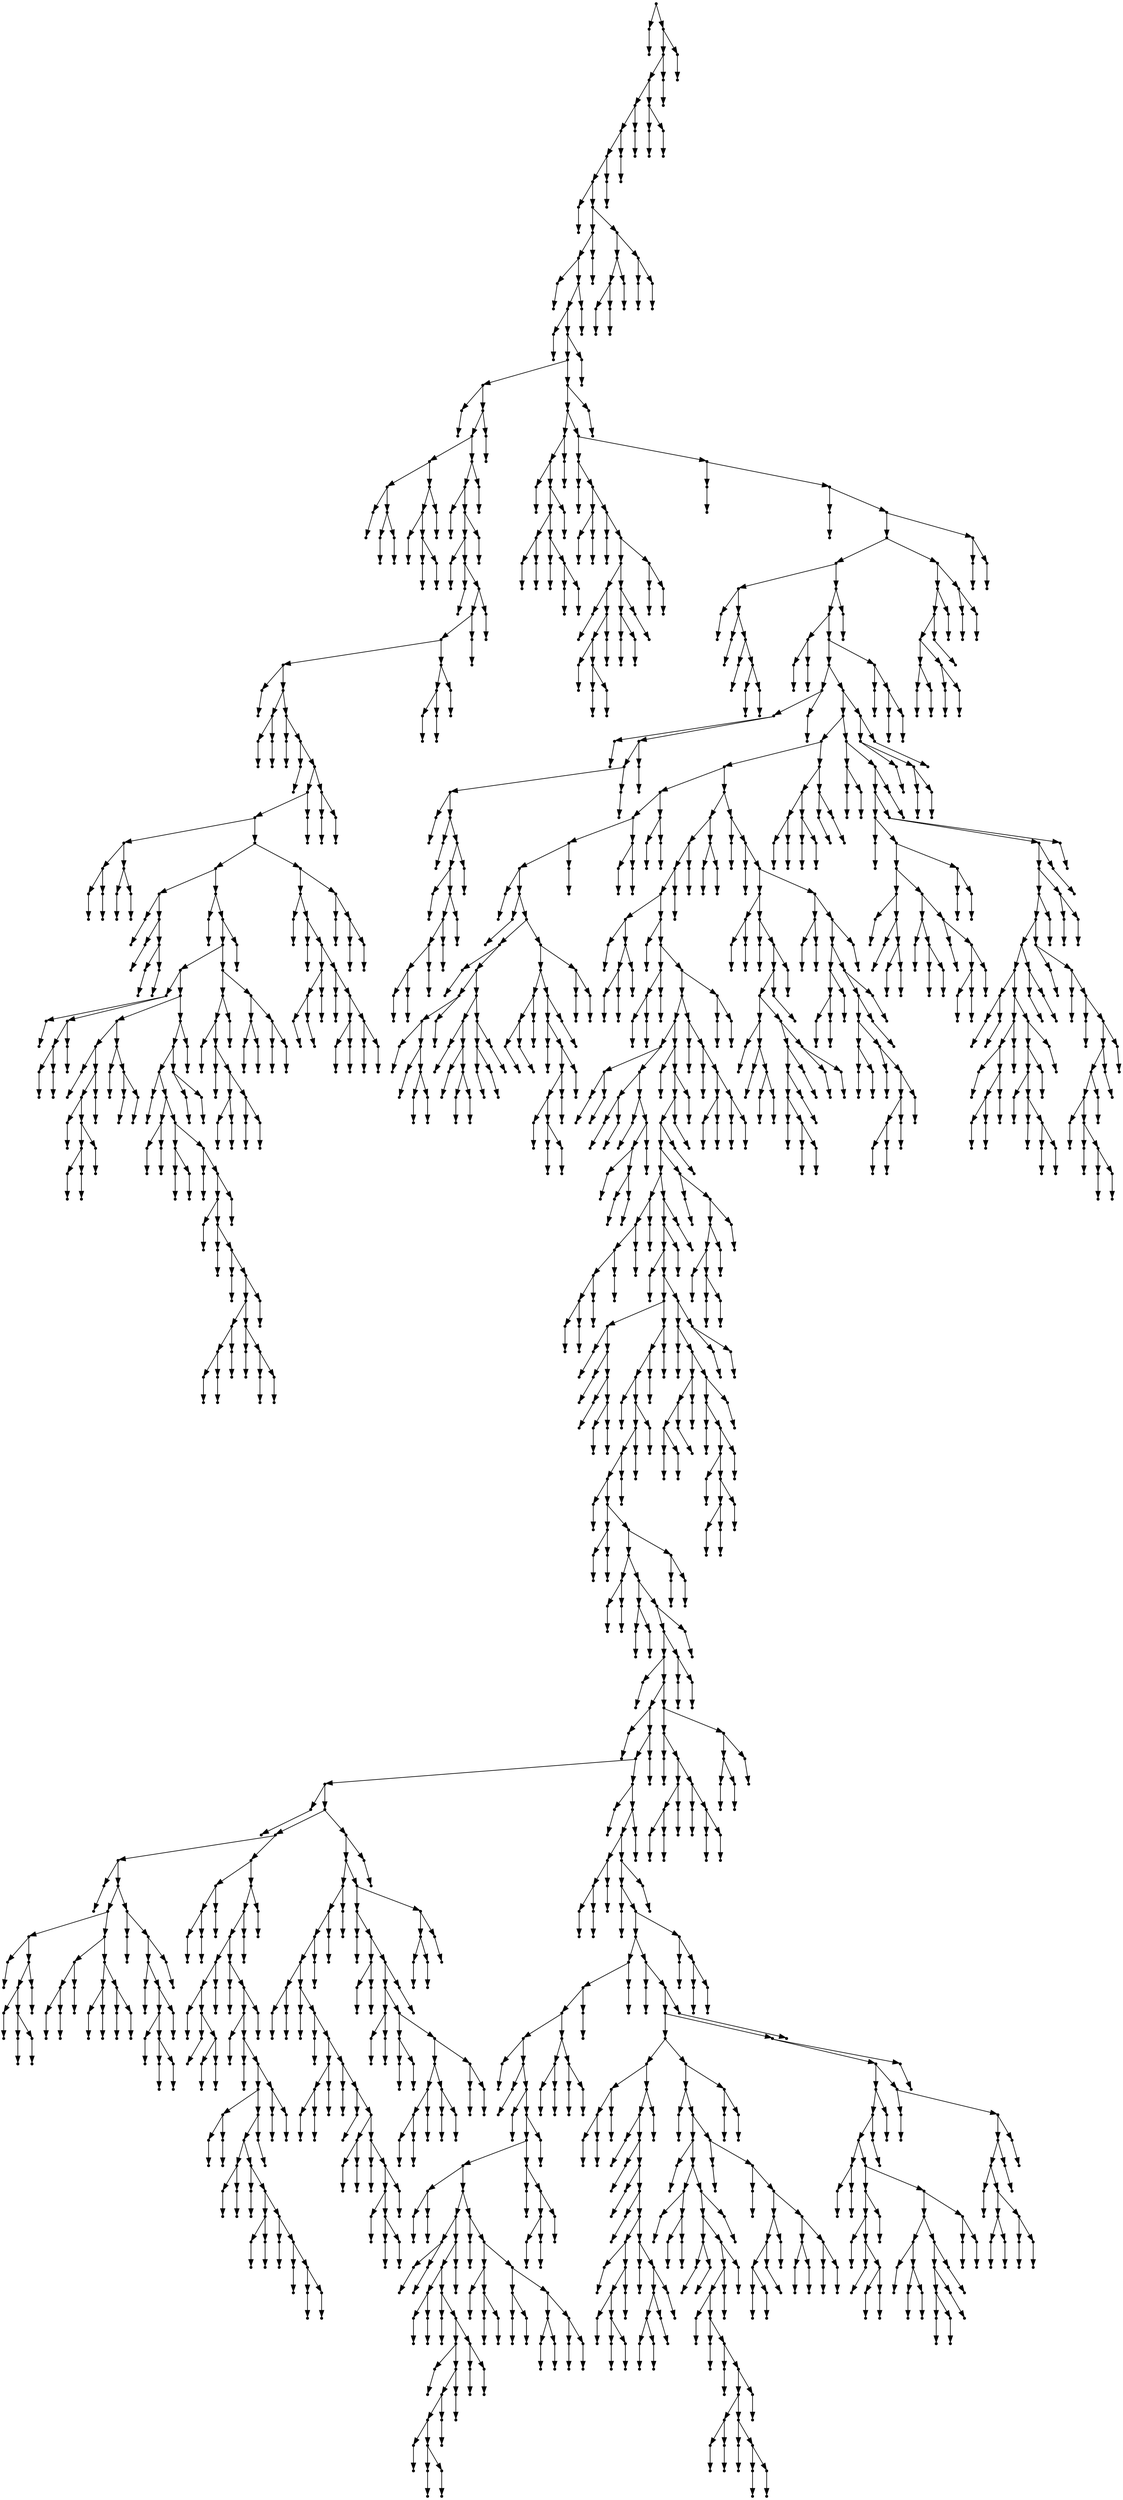 digraph {
  1819 [shape=point];
  1 [shape=point];
  0 [shape=point];
  1818 [shape=point];
  1815 [shape=point];
  1812 [shape=point];
  1806 [shape=point];
  1803 [shape=point];
  1800 [shape=point];
  1797 [shape=point];
  3 [shape=point];
  2 [shape=point];
  1796 [shape=point];
  1781 [shape=point];
  1778 [shape=point];
  5 [shape=point];
  4 [shape=point];
  1777 [shape=point];
  1774 [shape=point];
  7 [shape=point];
  6 [shape=point];
  1773 [shape=point];
  1770 [shape=point];
  288 [shape=point];
  9 [shape=point];
  8 [shape=point];
  287 [shape=point];
  284 [shape=point];
  29 [shape=point];
  17 [shape=point];
  11 [shape=point];
  10 [shape=point];
  16 [shape=point];
  13 [shape=point];
  12 [shape=point];
  15 [shape=point];
  14 [shape=point];
  28 [shape=point];
  25 [shape=point];
  19 [shape=point];
  18 [shape=point];
  24 [shape=point];
  21 [shape=point];
  20 [shape=point];
  23 [shape=point];
  22 [shape=point];
  27 [shape=point];
  26 [shape=point];
  283 [shape=point];
  280 [shape=point];
  31 [shape=point];
  30 [shape=point];
  279 [shape=point];
  276 [shape=point];
  33 [shape=point];
  32 [shape=point];
  275 [shape=point];
  35 [shape=point];
  34 [shape=point];
  274 [shape=point];
  271 [shape=point];
  268 [shape=point];
  259 [shape=point];
  37 [shape=point];
  36 [shape=point];
  258 [shape=point];
  42 [shape=point];
  39 [shape=point];
  38 [shape=point];
  41 [shape=point];
  40 [shape=point];
  257 [shape=point];
  44 [shape=point];
  43 [shape=point];
  256 [shape=point];
  46 [shape=point];
  45 [shape=point];
  255 [shape=point];
  249 [shape=point];
  246 [shape=point];
  57 [shape=point];
  51 [shape=point];
  48 [shape=point];
  47 [shape=point];
  50 [shape=point];
  49 [shape=point];
  56 [shape=point];
  53 [shape=point];
  52 [shape=point];
  55 [shape=point];
  54 [shape=point];
  245 [shape=point];
  206 [shape=point];
  68 [shape=point];
  59 [shape=point];
  58 [shape=point];
  67 [shape=point];
  61 [shape=point];
  60 [shape=point];
  66 [shape=point];
  63 [shape=point];
  62 [shape=point];
  65 [shape=point];
  64 [shape=point];
  205 [shape=point];
  70 [shape=point];
  69 [shape=point];
  204 [shape=point];
  201 [shape=point];
  168 [shape=point];
  81 [shape=point];
  72 [shape=point];
  71 [shape=point];
  80 [shape=point];
  77 [shape=point];
  74 [shape=point];
  73 [shape=point];
  76 [shape=point];
  75 [shape=point];
  79 [shape=point];
  78 [shape=point];
  167 [shape=point];
  107 [shape=point];
  98 [shape=point];
  83 [shape=point];
  82 [shape=point];
  97 [shape=point];
  94 [shape=point];
  85 [shape=point];
  84 [shape=point];
  93 [shape=point];
  90 [shape=point];
  87 [shape=point];
  86 [shape=point];
  89 [shape=point];
  88 [shape=point];
  92 [shape=point];
  91 [shape=point];
  96 [shape=point];
  95 [shape=point];
  106 [shape=point];
  100 [shape=point];
  99 [shape=point];
  105 [shape=point];
  102 [shape=point];
  101 [shape=point];
  104 [shape=point];
  103 [shape=point];
  166 [shape=point];
  163 [shape=point];
  157 [shape=point];
  109 [shape=point];
  108 [shape=point];
  156 [shape=point];
  114 [shape=point];
  111 [shape=point];
  110 [shape=point];
  113 [shape=point];
  112 [shape=point];
  155 [shape=point];
  119 [shape=point];
  116 [shape=point];
  115 [shape=point];
  118 [shape=point];
  117 [shape=point];
  154 [shape=point];
  121 [shape=point];
  120 [shape=point];
  153 [shape=point];
  150 [shape=point];
  123 [shape=point];
  122 [shape=point];
  149 [shape=point];
  125 [shape=point];
  124 [shape=point];
  148 [shape=point];
  127 [shape=point];
  126 [shape=point];
  147 [shape=point];
  144 [shape=point];
  135 [shape=point];
  132 [shape=point];
  129 [shape=point];
  128 [shape=point];
  131 [shape=point];
  130 [shape=point];
  134 [shape=point];
  133 [shape=point];
  143 [shape=point];
  137 [shape=point];
  136 [shape=point];
  142 [shape=point];
  139 [shape=point];
  138 [shape=point];
  141 [shape=point];
  140 [shape=point];
  146 [shape=point];
  145 [shape=point];
  152 [shape=point];
  151 [shape=point];
  162 [shape=point];
  159 [shape=point];
  158 [shape=point];
  161 [shape=point];
  160 [shape=point];
  165 [shape=point];
  164 [shape=point];
  200 [shape=point];
  188 [shape=point];
  185 [shape=point];
  170 [shape=point];
  169 [shape=point];
  184 [shape=point];
  172 [shape=point];
  171 [shape=point];
  183 [shape=point];
  177 [shape=point];
  174 [shape=point];
  173 [shape=point];
  176 [shape=point];
  175 [shape=point];
  182 [shape=point];
  179 [shape=point];
  178 [shape=point];
  181 [shape=point];
  180 [shape=point];
  187 [shape=point];
  186 [shape=point];
  199 [shape=point];
  193 [shape=point];
  190 [shape=point];
  189 [shape=point];
  192 [shape=point];
  191 [shape=point];
  198 [shape=point];
  195 [shape=point];
  194 [shape=point];
  197 [shape=point];
  196 [shape=point];
  203 [shape=point];
  202 [shape=point];
  244 [shape=point];
  235 [shape=point];
  208 [shape=point];
  207 [shape=point];
  234 [shape=point];
  210 [shape=point];
  209 [shape=point];
  233 [shape=point];
  218 [shape=point];
  215 [shape=point];
  212 [shape=point];
  211 [shape=point];
  214 [shape=point];
  213 [shape=point];
  217 [shape=point];
  216 [shape=point];
  232 [shape=point];
  220 [shape=point];
  219 [shape=point];
  231 [shape=point];
  225 [shape=point];
  222 [shape=point];
  221 [shape=point];
  224 [shape=point];
  223 [shape=point];
  230 [shape=point];
  227 [shape=point];
  226 [shape=point];
  229 [shape=point];
  228 [shape=point];
  243 [shape=point];
  237 [shape=point];
  236 [shape=point];
  242 [shape=point];
  239 [shape=point];
  238 [shape=point];
  241 [shape=point];
  240 [shape=point];
  248 [shape=point];
  247 [shape=point];
  254 [shape=point];
  251 [shape=point];
  250 [shape=point];
  253 [shape=point];
  252 [shape=point];
  267 [shape=point];
  264 [shape=point];
  261 [shape=point];
  260 [shape=point];
  263 [shape=point];
  262 [shape=point];
  266 [shape=point];
  265 [shape=point];
  270 [shape=point];
  269 [shape=point];
  273 [shape=point];
  272 [shape=point];
  278 [shape=point];
  277 [shape=point];
  282 [shape=point];
  281 [shape=point];
  286 [shape=point];
  285 [shape=point];
  1769 [shape=point];
  1766 [shape=point];
  311 [shape=point];
  308 [shape=point];
  290 [shape=point];
  289 [shape=point];
  307 [shape=point];
  304 [shape=point];
  295 [shape=point];
  292 [shape=point];
  291 [shape=point];
  294 [shape=point];
  293 [shape=point];
  303 [shape=point];
  297 [shape=point];
  296 [shape=point];
  302 [shape=point];
  299 [shape=point];
  298 [shape=point];
  301 [shape=point];
  300 [shape=point];
  306 [shape=point];
  305 [shape=point];
  310 [shape=point];
  309 [shape=point];
  1765 [shape=point];
  352 [shape=point];
  313 [shape=point];
  312 [shape=point];
  351 [shape=point];
  318 [shape=point];
  315 [shape=point];
  314 [shape=point];
  317 [shape=point];
  316 [shape=point];
  350 [shape=point];
  320 [shape=point];
  319 [shape=point];
  349 [shape=point];
  343 [shape=point];
  334 [shape=point];
  322 [shape=point];
  321 [shape=point];
  333 [shape=point];
  330 [shape=point];
  324 [shape=point];
  323 [shape=point];
  329 [shape=point];
  326 [shape=point];
  325 [shape=point];
  328 [shape=point];
  327 [shape=point];
  332 [shape=point];
  331 [shape=point];
  342 [shape=point];
  339 [shape=point];
  336 [shape=point];
  335 [shape=point];
  338 [shape=point];
  337 [shape=point];
  341 [shape=point];
  340 [shape=point];
  348 [shape=point];
  345 [shape=point];
  344 [shape=point];
  347 [shape=point];
  346 [shape=point];
  1764 [shape=point];
  354 [shape=point];
  353 [shape=point];
  1763 [shape=point];
  356 [shape=point];
  355 [shape=point];
  1762 [shape=point];
  1756 [shape=point];
  1732 [shape=point];
  370 [shape=point];
  358 [shape=point];
  357 [shape=point];
  369 [shape=point];
  360 [shape=point];
  359 [shape=point];
  368 [shape=point];
  362 [shape=point];
  361 [shape=point];
  367 [shape=point];
  364 [shape=point];
  363 [shape=point];
  366 [shape=point];
  365 [shape=point];
  1731 [shape=point];
  1728 [shape=point];
  375 [shape=point];
  372 [shape=point];
  371 [shape=point];
  374 [shape=point];
  373 [shape=point];
  1727 [shape=point];
  1718 [shape=point];
  413 [shape=point];
  410 [shape=point];
  377 [shape=point];
  376 [shape=point];
  409 [shape=point];
  406 [shape=point];
  403 [shape=point];
  379 [shape=point];
  378 [shape=point];
  402 [shape=point];
  381 [shape=point];
  380 [shape=point];
  401 [shape=point];
  398 [shape=point];
  383 [shape=point];
  382 [shape=point];
  397 [shape=point];
  394 [shape=point];
  391 [shape=point];
  388 [shape=point];
  385 [shape=point];
  384 [shape=point];
  387 [shape=point];
  386 [shape=point];
  390 [shape=point];
  389 [shape=point];
  393 [shape=point];
  392 [shape=point];
  396 [shape=point];
  395 [shape=point];
  400 [shape=point];
  399 [shape=point];
  405 [shape=point];
  404 [shape=point];
  408 [shape=point];
  407 [shape=point];
  412 [shape=point];
  411 [shape=point];
  1717 [shape=point];
  1705 [shape=point];
  1564 [shape=point];
  1546 [shape=point];
  508 [shape=point];
  502 [shape=point];
  496 [shape=point];
  493 [shape=point];
  415 [shape=point];
  414 [shape=point];
  492 [shape=point];
  417 [shape=point];
  416 [shape=point];
  491 [shape=point];
  455 [shape=point];
  419 [shape=point];
  418 [shape=point];
  454 [shape=point];
  433 [shape=point];
  430 [shape=point];
  421 [shape=point];
  420 [shape=point];
  429 [shape=point];
  423 [shape=point];
  422 [shape=point];
  428 [shape=point];
  425 [shape=point];
  424 [shape=point];
  427 [shape=point];
  426 [shape=point];
  432 [shape=point];
  431 [shape=point];
  453 [shape=point];
  444 [shape=point];
  435 [shape=point];
  434 [shape=point];
  443 [shape=point];
  437 [shape=point];
  436 [shape=point];
  442 [shape=point];
  439 [shape=point];
  438 [shape=point];
  441 [shape=point];
  440 [shape=point];
  452 [shape=point];
  449 [shape=point];
  446 [shape=point];
  445 [shape=point];
  448 [shape=point];
  447 [shape=point];
  451 [shape=point];
  450 [shape=point];
  490 [shape=point];
  484 [shape=point];
  463 [shape=point];
  460 [shape=point];
  457 [shape=point];
  456 [shape=point];
  459 [shape=point];
  458 [shape=point];
  462 [shape=point];
  461 [shape=point];
  483 [shape=point];
  480 [shape=point];
  465 [shape=point];
  464 [shape=point];
  479 [shape=point];
  476 [shape=point];
  473 [shape=point];
  467 [shape=point];
  466 [shape=point];
  472 [shape=point];
  469 [shape=point];
  468 [shape=point];
  471 [shape=point];
  470 [shape=point];
  475 [shape=point];
  474 [shape=point];
  478 [shape=point];
  477 [shape=point];
  482 [shape=point];
  481 [shape=point];
  489 [shape=point];
  486 [shape=point];
  485 [shape=point];
  488 [shape=point];
  487 [shape=point];
  495 [shape=point];
  494 [shape=point];
  501 [shape=point];
  498 [shape=point];
  497 [shape=point];
  500 [shape=point];
  499 [shape=point];
  507 [shape=point];
  504 [shape=point];
  503 [shape=point];
  506 [shape=point];
  505 [shape=point];
  1545 [shape=point];
  1446 [shape=point];
  1440 [shape=point];
  1437 [shape=point];
  1434 [shape=point];
  519 [shape=point];
  510 [shape=point];
  509 [shape=point];
  518 [shape=point];
  515 [shape=point];
  512 [shape=point];
  511 [shape=point];
  514 [shape=point];
  513 [shape=point];
  517 [shape=point];
  516 [shape=point];
  1433 [shape=point];
  521 [shape=point];
  520 [shape=point];
  1432 [shape=point];
  529 [shape=point];
  526 [shape=point];
  523 [shape=point];
  522 [shape=point];
  525 [shape=point];
  524 [shape=point];
  528 [shape=point];
  527 [shape=point];
  1431 [shape=point];
  1425 [shape=point];
  1407 [shape=point];
  555 [shape=point];
  534 [shape=point];
  531 [shape=point];
  530 [shape=point];
  533 [shape=point];
  532 [shape=point];
  554 [shape=point];
  539 [shape=point];
  536 [shape=point];
  535 [shape=point];
  538 [shape=point];
  537 [shape=point];
  553 [shape=point];
  541 [shape=point];
  540 [shape=point];
  552 [shape=point];
  549 [shape=point];
  543 [shape=point];
  542 [shape=point];
  548 [shape=point];
  545 [shape=point];
  544 [shape=point];
  547 [shape=point];
  546 [shape=point];
  551 [shape=point];
  550 [shape=point];
  1406 [shape=point];
  557 [shape=point];
  556 [shape=point];
  1405 [shape=point];
  1402 [shape=point];
  1399 [shape=point];
  1396 [shape=point];
  1378 [shape=point];
  574 [shape=point];
  571 [shape=point];
  568 [shape=point];
  565 [shape=point];
  562 [shape=point];
  559 [shape=point];
  558 [shape=point];
  561 [shape=point];
  560 [shape=point];
  564 [shape=point];
  563 [shape=point];
  567 [shape=point];
  566 [shape=point];
  570 [shape=point];
  569 [shape=point];
  573 [shape=point];
  572 [shape=point];
  1377 [shape=point];
  1374 [shape=point];
  1371 [shape=point];
  576 [shape=point];
  575 [shape=point];
  1370 [shape=point];
  1328 [shape=point];
  590 [shape=point];
  578 [shape=point];
  577 [shape=point];
  589 [shape=point];
  580 [shape=point];
  579 [shape=point];
  588 [shape=point];
  582 [shape=point];
  581 [shape=point];
  587 [shape=point];
  584 [shape=point];
  583 [shape=point];
  586 [shape=point];
  585 [shape=point];
  1327 [shape=point];
  1324 [shape=point];
  1321 [shape=point];
  592 [shape=point];
  591 [shape=point];
  1320 [shape=point];
  1317 [shape=point];
  1314 [shape=point];
  1311 [shape=point];
  594 [shape=point];
  593 [shape=point];
  1310 [shape=point];
  599 [shape=point];
  596 [shape=point];
  595 [shape=point];
  598 [shape=point];
  597 [shape=point];
  1309 [shape=point];
  1303 [shape=point];
  604 [shape=point];
  601 [shape=point];
  600 [shape=point];
  603 [shape=point];
  602 [shape=point];
  1302 [shape=point];
  609 [shape=point];
  606 [shape=point];
  605 [shape=point];
  608 [shape=point];
  607 [shape=point];
  1301 [shape=point];
  1298 [shape=point];
  1292 [shape=point];
  611 [shape=point];
  610 [shape=point];
  1291 [shape=point];
  1261 [shape=point];
  613 [shape=point];
  612 [shape=point];
  1260 [shape=point];
  1257 [shape=point];
  873 [shape=point];
  615 [shape=point];
  614 [shape=point];
  872 [shape=point];
  758 [shape=point];
  674 [shape=point];
  617 [shape=point];
  616 [shape=point];
  673 [shape=point];
  652 [shape=point];
  631 [shape=point];
  619 [shape=point];
  618 [shape=point];
  630 [shape=point];
  627 [shape=point];
  621 [shape=point];
  620 [shape=point];
  626 [shape=point];
  623 [shape=point];
  622 [shape=point];
  625 [shape=point];
  624 [shape=point];
  629 [shape=point];
  628 [shape=point];
  651 [shape=point];
  639 [shape=point];
  636 [shape=point];
  633 [shape=point];
  632 [shape=point];
  635 [shape=point];
  634 [shape=point];
  638 [shape=point];
  637 [shape=point];
  650 [shape=point];
  644 [shape=point];
  641 [shape=point];
  640 [shape=point];
  643 [shape=point];
  642 [shape=point];
  649 [shape=point];
  646 [shape=point];
  645 [shape=point];
  648 [shape=point];
  647 [shape=point];
  672 [shape=point];
  654 [shape=point];
  653 [shape=point];
  671 [shape=point];
  668 [shape=point];
  656 [shape=point];
  655 [shape=point];
  667 [shape=point];
  664 [shape=point];
  658 [shape=point];
  657 [shape=point];
  663 [shape=point];
  660 [shape=point];
  659 [shape=point];
  662 [shape=point];
  661 [shape=point];
  666 [shape=point];
  665 [shape=point];
  670 [shape=point];
  669 [shape=point];
  757 [shape=point];
  682 [shape=point];
  679 [shape=point];
  676 [shape=point];
  675 [shape=point];
  678 [shape=point];
  677 [shape=point];
  681 [shape=point];
  680 [shape=point];
  756 [shape=point];
  753 [shape=point];
  750 [shape=point];
  696 [shape=point];
  693 [shape=point];
  684 [shape=point];
  683 [shape=point];
  692 [shape=point];
  686 [shape=point];
  685 [shape=point];
  691 [shape=point];
  688 [shape=point];
  687 [shape=point];
  690 [shape=point];
  689 [shape=point];
  695 [shape=point];
  694 [shape=point];
  749 [shape=point];
  698 [shape=point];
  697 [shape=point];
  748 [shape=point];
  745 [shape=point];
  700 [shape=point];
  699 [shape=point];
  744 [shape=point];
  702 [shape=point];
  701 [shape=point];
  743 [shape=point];
  737 [shape=point];
  707 [shape=point];
  704 [shape=point];
  703 [shape=point];
  706 [shape=point];
  705 [shape=point];
  736 [shape=point];
  733 [shape=point];
  712 [shape=point];
  709 [shape=point];
  708 [shape=point];
  711 [shape=point];
  710 [shape=point];
  732 [shape=point];
  714 [shape=point];
  713 [shape=point];
  731 [shape=point];
  719 [shape=point];
  716 [shape=point];
  715 [shape=point];
  718 [shape=point];
  717 [shape=point];
  730 [shape=point];
  721 [shape=point];
  720 [shape=point];
  729 [shape=point];
  723 [shape=point];
  722 [shape=point];
  728 [shape=point];
  725 [shape=point];
  724 [shape=point];
  727 [shape=point];
  726 [shape=point];
  735 [shape=point];
  734 [shape=point];
  742 [shape=point];
  739 [shape=point];
  738 [shape=point];
  741 [shape=point];
  740 [shape=point];
  747 [shape=point];
  746 [shape=point];
  752 [shape=point];
  751 [shape=point];
  755 [shape=point];
  754 [shape=point];
  871 [shape=point];
  868 [shape=point];
  814 [shape=point];
  811 [shape=point];
  808 [shape=point];
  805 [shape=point];
  763 [shape=point];
  760 [shape=point];
  759 [shape=point];
  762 [shape=point];
  761 [shape=point];
  804 [shape=point];
  765 [shape=point];
  764 [shape=point];
  803 [shape=point];
  767 [shape=point];
  766 [shape=point];
  802 [shape=point];
  775 [shape=point];
  772 [shape=point];
  769 [shape=point];
  768 [shape=point];
  771 [shape=point];
  770 [shape=point];
  774 [shape=point];
  773 [shape=point];
  801 [shape=point];
  777 [shape=point];
  776 [shape=point];
  800 [shape=point];
  779 [shape=point];
  778 [shape=point];
  799 [shape=point];
  784 [shape=point];
  781 [shape=point];
  780 [shape=point];
  783 [shape=point];
  782 [shape=point];
  798 [shape=point];
  786 [shape=point];
  785 [shape=point];
  797 [shape=point];
  794 [shape=point];
  788 [shape=point];
  787 [shape=point];
  793 [shape=point];
  790 [shape=point];
  789 [shape=point];
  792 [shape=point];
  791 [shape=point];
  796 [shape=point];
  795 [shape=point];
  807 [shape=point];
  806 [shape=point];
  810 [shape=point];
  809 [shape=point];
  813 [shape=point];
  812 [shape=point];
  867 [shape=point];
  858 [shape=point];
  816 [shape=point];
  815 [shape=point];
  857 [shape=point];
  821 [shape=point];
  818 [shape=point];
  817 [shape=point];
  820 [shape=point];
  819 [shape=point];
  856 [shape=point];
  853 [shape=point];
  826 [shape=point];
  823 [shape=point];
  822 [shape=point];
  825 [shape=point];
  824 [shape=point];
  852 [shape=point];
  831 [shape=point];
  828 [shape=point];
  827 [shape=point];
  830 [shape=point];
  829 [shape=point];
  851 [shape=point];
  845 [shape=point];
  839 [shape=point];
  836 [shape=point];
  833 [shape=point];
  832 [shape=point];
  835 [shape=point];
  834 [shape=point];
  838 [shape=point];
  837 [shape=point];
  844 [shape=point];
  841 [shape=point];
  840 [shape=point];
  843 [shape=point];
  842 [shape=point];
  850 [shape=point];
  847 [shape=point];
  846 [shape=point];
  849 [shape=point];
  848 [shape=point];
  855 [shape=point];
  854 [shape=point];
  866 [shape=point];
  863 [shape=point];
  860 [shape=point];
  859 [shape=point];
  862 [shape=point];
  861 [shape=point];
  865 [shape=point];
  864 [shape=point];
  870 [shape=point];
  869 [shape=point];
  1256 [shape=point];
  875 [shape=point];
  874 [shape=point];
  1255 [shape=point];
  1252 [shape=point];
  883 [shape=point];
  880 [shape=point];
  877 [shape=point];
  876 [shape=point];
  879 [shape=point];
  878 [shape=point];
  882 [shape=point];
  881 [shape=point];
  1251 [shape=point];
  1248 [shape=point];
  885 [shape=point];
  884 [shape=point];
  1247 [shape=point];
  1238 [shape=point];
  1004 [shape=point];
  1001 [shape=point];
  998 [shape=point];
  986 [shape=point];
  887 [shape=point];
  886 [shape=point];
  985 [shape=point];
  889 [shape=point];
  888 [shape=point];
  984 [shape=point];
  891 [shape=point];
  890 [shape=point];
  983 [shape=point];
  980 [shape=point];
  968 [shape=point];
  896 [shape=point];
  893 [shape=point];
  892 [shape=point];
  895 [shape=point];
  894 [shape=point];
  967 [shape=point];
  937 [shape=point];
  901 [shape=point];
  898 [shape=point];
  897 [shape=point];
  900 [shape=point];
  899 [shape=point];
  936 [shape=point];
  933 [shape=point];
  906 [shape=point];
  903 [shape=point];
  902 [shape=point];
  905 [shape=point];
  904 [shape=point];
  932 [shape=point];
  908 [shape=point];
  907 [shape=point];
  931 [shape=point];
  925 [shape=point];
  910 [shape=point];
  909 [shape=point];
  924 [shape=point];
  921 [shape=point];
  918 [shape=point];
  912 [shape=point];
  911 [shape=point];
  917 [shape=point];
  914 [shape=point];
  913 [shape=point];
  916 [shape=point];
  915 [shape=point];
  920 [shape=point];
  919 [shape=point];
  923 [shape=point];
  922 [shape=point];
  930 [shape=point];
  927 [shape=point];
  926 [shape=point];
  929 [shape=point];
  928 [shape=point];
  935 [shape=point];
  934 [shape=point];
  966 [shape=point];
  939 [shape=point];
  938 [shape=point];
  965 [shape=point];
  947 [shape=point];
  941 [shape=point];
  940 [shape=point];
  946 [shape=point];
  943 [shape=point];
  942 [shape=point];
  945 [shape=point];
  944 [shape=point];
  964 [shape=point];
  952 [shape=point];
  949 [shape=point];
  948 [shape=point];
  951 [shape=point];
  950 [shape=point];
  963 [shape=point];
  957 [shape=point];
  954 [shape=point];
  953 [shape=point];
  956 [shape=point];
  955 [shape=point];
  962 [shape=point];
  959 [shape=point];
  958 [shape=point];
  961 [shape=point];
  960 [shape=point];
  979 [shape=point];
  970 [shape=point];
  969 [shape=point];
  978 [shape=point];
  975 [shape=point];
  972 [shape=point];
  971 [shape=point];
  974 [shape=point];
  973 [shape=point];
  977 [shape=point];
  976 [shape=point];
  982 [shape=point];
  981 [shape=point];
  997 [shape=point];
  991 [shape=point];
  988 [shape=point];
  987 [shape=point];
  990 [shape=point];
  989 [shape=point];
  996 [shape=point];
  993 [shape=point];
  992 [shape=point];
  995 [shape=point];
  994 [shape=point];
  1000 [shape=point];
  999 [shape=point];
  1003 [shape=point];
  1002 [shape=point];
  1237 [shape=point];
  1006 [shape=point];
  1005 [shape=point];
  1236 [shape=point];
  1233 [shape=point];
  1152 [shape=point];
  1059 [shape=point];
  1014 [shape=point];
  1011 [shape=point];
  1008 [shape=point];
  1007 [shape=point];
  1010 [shape=point];
  1009 [shape=point];
  1013 [shape=point];
  1012 [shape=point];
  1058 [shape=point];
  1055 [shape=point];
  1016 [shape=point];
  1015 [shape=point];
  1054 [shape=point];
  1018 [shape=point];
  1017 [shape=point];
  1053 [shape=point];
  1020 [shape=point];
  1019 [shape=point];
  1052 [shape=point];
  1022 [shape=point];
  1021 [shape=point];
  1051 [shape=point];
  1036 [shape=point];
  1024 [shape=point];
  1023 [shape=point];
  1035 [shape=point];
  1032 [shape=point];
  1026 [shape=point];
  1025 [shape=point];
  1031 [shape=point];
  1028 [shape=point];
  1027 [shape=point];
  1030 [shape=point];
  1029 [shape=point];
  1034 [shape=point];
  1033 [shape=point];
  1050 [shape=point];
  1038 [shape=point];
  1037 [shape=point];
  1049 [shape=point];
  1046 [shape=point];
  1043 [shape=point];
  1040 [shape=point];
  1039 [shape=point];
  1042 [shape=point];
  1041 [shape=point];
  1045 [shape=point];
  1044 [shape=point];
  1048 [shape=point];
  1047 [shape=point];
  1057 [shape=point];
  1056 [shape=point];
  1151 [shape=point];
  1145 [shape=point];
  1061 [shape=point];
  1060 [shape=point];
  1144 [shape=point];
  1114 [shape=point];
  1063 [shape=point];
  1062 [shape=point];
  1113 [shape=point];
  1071 [shape=point];
  1065 [shape=point];
  1064 [shape=point];
  1070 [shape=point];
  1067 [shape=point];
  1066 [shape=point];
  1069 [shape=point];
  1068 [shape=point];
  1112 [shape=point];
  1109 [shape=point];
  1076 [shape=point];
  1073 [shape=point];
  1072 [shape=point];
  1075 [shape=point];
  1074 [shape=point];
  1108 [shape=point];
  1105 [shape=point];
  1102 [shape=point];
  1078 [shape=point];
  1077 [shape=point];
  1101 [shape=point];
  1080 [shape=point];
  1079 [shape=point];
  1100 [shape=point];
  1082 [shape=point];
  1081 [shape=point];
  1099 [shape=point];
  1096 [shape=point];
  1087 [shape=point];
  1084 [shape=point];
  1083 [shape=point];
  1086 [shape=point];
  1085 [shape=point];
  1095 [shape=point];
  1089 [shape=point];
  1088 [shape=point];
  1094 [shape=point];
  1091 [shape=point];
  1090 [shape=point];
  1093 [shape=point];
  1092 [shape=point];
  1098 [shape=point];
  1097 [shape=point];
  1104 [shape=point];
  1103 [shape=point];
  1107 [shape=point];
  1106 [shape=point];
  1111 [shape=point];
  1110 [shape=point];
  1143 [shape=point];
  1116 [shape=point];
  1115 [shape=point];
  1142 [shape=point];
  1118 [shape=point];
  1117 [shape=point];
  1141 [shape=point];
  1129 [shape=point];
  1126 [shape=point];
  1123 [shape=point];
  1120 [shape=point];
  1119 [shape=point];
  1122 [shape=point];
  1121 [shape=point];
  1125 [shape=point];
  1124 [shape=point];
  1128 [shape=point];
  1127 [shape=point];
  1140 [shape=point];
  1134 [shape=point];
  1131 [shape=point];
  1130 [shape=point];
  1133 [shape=point];
  1132 [shape=point];
  1139 [shape=point];
  1136 [shape=point];
  1135 [shape=point];
  1138 [shape=point];
  1137 [shape=point];
  1150 [shape=point];
  1147 [shape=point];
  1146 [shape=point];
  1149 [shape=point];
  1148 [shape=point];
  1232 [shape=point];
  1229 [shape=point];
  1205 [shape=point];
  1202 [shape=point];
  1199 [shape=point];
  1157 [shape=point];
  1154 [shape=point];
  1153 [shape=point];
  1156 [shape=point];
  1155 [shape=point];
  1198 [shape=point];
  1171 [shape=point];
  1168 [shape=point];
  1159 [shape=point];
  1158 [shape=point];
  1167 [shape=point];
  1161 [shape=point];
  1160 [shape=point];
  1166 [shape=point];
  1163 [shape=point];
  1162 [shape=point];
  1165 [shape=point];
  1164 [shape=point];
  1170 [shape=point];
  1169 [shape=point];
  1197 [shape=point];
  1191 [shape=point];
  1179 [shape=point];
  1173 [shape=point];
  1172 [shape=point];
  1178 [shape=point];
  1175 [shape=point];
  1174 [shape=point];
  1177 [shape=point];
  1176 [shape=point];
  1190 [shape=point];
  1187 [shape=point];
  1184 [shape=point];
  1181 [shape=point];
  1180 [shape=point];
  1183 [shape=point];
  1182 [shape=point];
  1186 [shape=point];
  1185 [shape=point];
  1189 [shape=point];
  1188 [shape=point];
  1196 [shape=point];
  1193 [shape=point];
  1192 [shape=point];
  1195 [shape=point];
  1194 [shape=point];
  1201 [shape=point];
  1200 [shape=point];
  1204 [shape=point];
  1203 [shape=point];
  1228 [shape=point];
  1207 [shape=point];
  1206 [shape=point];
  1227 [shape=point];
  1224 [shape=point];
  1221 [shape=point];
  1209 [shape=point];
  1208 [shape=point];
  1220 [shape=point];
  1214 [shape=point];
  1211 [shape=point];
  1210 [shape=point];
  1213 [shape=point];
  1212 [shape=point];
  1219 [shape=point];
  1216 [shape=point];
  1215 [shape=point];
  1218 [shape=point];
  1217 [shape=point];
  1223 [shape=point];
  1222 [shape=point];
  1226 [shape=point];
  1225 [shape=point];
  1231 [shape=point];
  1230 [shape=point];
  1235 [shape=point];
  1234 [shape=point];
  1246 [shape=point];
  1240 [shape=point];
  1239 [shape=point];
  1245 [shape=point];
  1242 [shape=point];
  1241 [shape=point];
  1244 [shape=point];
  1243 [shape=point];
  1250 [shape=point];
  1249 [shape=point];
  1254 [shape=point];
  1253 [shape=point];
  1259 [shape=point];
  1258 [shape=point];
  1290 [shape=point];
  1281 [shape=point];
  1263 [shape=point];
  1262 [shape=point];
  1280 [shape=point];
  1271 [shape=point];
  1268 [shape=point];
  1265 [shape=point];
  1264 [shape=point];
  1267 [shape=point];
  1266 [shape=point];
  1270 [shape=point];
  1269 [shape=point];
  1279 [shape=point];
  1273 [shape=point];
  1272 [shape=point];
  1278 [shape=point];
  1275 [shape=point];
  1274 [shape=point];
  1277 [shape=point];
  1276 [shape=point];
  1289 [shape=point];
  1286 [shape=point];
  1283 [shape=point];
  1282 [shape=point];
  1285 [shape=point];
  1284 [shape=point];
  1288 [shape=point];
  1287 [shape=point];
  1297 [shape=point];
  1294 [shape=point];
  1293 [shape=point];
  1296 [shape=point];
  1295 [shape=point];
  1300 [shape=point];
  1299 [shape=point];
  1308 [shape=point];
  1305 [shape=point];
  1304 [shape=point];
  1307 [shape=point];
  1306 [shape=point];
  1313 [shape=point];
  1312 [shape=point];
  1316 [shape=point];
  1315 [shape=point];
  1319 [shape=point];
  1318 [shape=point];
  1323 [shape=point];
  1322 [shape=point];
  1326 [shape=point];
  1325 [shape=point];
  1369 [shape=point];
  1363 [shape=point];
  1330 [shape=point];
  1329 [shape=point];
  1362 [shape=point];
  1341 [shape=point];
  1338 [shape=point];
  1335 [shape=point];
  1332 [shape=point];
  1331 [shape=point];
  1334 [shape=point];
  1333 [shape=point];
  1337 [shape=point];
  1336 [shape=point];
  1340 [shape=point];
  1339 [shape=point];
  1361 [shape=point];
  1358 [shape=point];
  1343 [shape=point];
  1342 [shape=point];
  1357 [shape=point];
  1354 [shape=point];
  1345 [shape=point];
  1344 [shape=point];
  1353 [shape=point];
  1350 [shape=point];
  1347 [shape=point];
  1346 [shape=point];
  1349 [shape=point];
  1348 [shape=point];
  1352 [shape=point];
  1351 [shape=point];
  1356 [shape=point];
  1355 [shape=point];
  1360 [shape=point];
  1359 [shape=point];
  1368 [shape=point];
  1365 [shape=point];
  1364 [shape=point];
  1367 [shape=point];
  1366 [shape=point];
  1373 [shape=point];
  1372 [shape=point];
  1376 [shape=point];
  1375 [shape=point];
  1395 [shape=point];
  1380 [shape=point];
  1379 [shape=point];
  1394 [shape=point];
  1391 [shape=point];
  1388 [shape=point];
  1382 [shape=point];
  1381 [shape=point];
  1387 [shape=point];
  1384 [shape=point];
  1383 [shape=point];
  1386 [shape=point];
  1385 [shape=point];
  1390 [shape=point];
  1389 [shape=point];
  1393 [shape=point];
  1392 [shape=point];
  1398 [shape=point];
  1397 [shape=point];
  1401 [shape=point];
  1400 [shape=point];
  1404 [shape=point];
  1403 [shape=point];
  1424 [shape=point];
  1409 [shape=point];
  1408 [shape=point];
  1423 [shape=point];
  1411 [shape=point];
  1410 [shape=point];
  1422 [shape=point];
  1416 [shape=point];
  1413 [shape=point];
  1412 [shape=point];
  1415 [shape=point];
  1414 [shape=point];
  1421 [shape=point];
  1418 [shape=point];
  1417 [shape=point];
  1420 [shape=point];
  1419 [shape=point];
  1430 [shape=point];
  1427 [shape=point];
  1426 [shape=point];
  1429 [shape=point];
  1428 [shape=point];
  1436 [shape=point];
  1435 [shape=point];
  1439 [shape=point];
  1438 [shape=point];
  1445 [shape=point];
  1442 [shape=point];
  1441 [shape=point];
  1444 [shape=point];
  1443 [shape=point];
  1544 [shape=point];
  1448 [shape=point];
  1447 [shape=point];
  1543 [shape=point];
  1450 [shape=point];
  1449 [shape=point];
  1542 [shape=point];
  1497 [shape=point];
  1455 [shape=point];
  1452 [shape=point];
  1451 [shape=point];
  1454 [shape=point];
  1453 [shape=point];
  1496 [shape=point];
  1457 [shape=point];
  1456 [shape=point];
  1495 [shape=point];
  1492 [shape=point];
  1489 [shape=point];
  1468 [shape=point];
  1459 [shape=point];
  1458 [shape=point];
  1467 [shape=point];
  1461 [shape=point];
  1460 [shape=point];
  1466 [shape=point];
  1463 [shape=point];
  1462 [shape=point];
  1465 [shape=point];
  1464 [shape=point];
  1488 [shape=point];
  1482 [shape=point];
  1479 [shape=point];
  1476 [shape=point];
  1470 [shape=point];
  1469 [shape=point];
  1475 [shape=point];
  1472 [shape=point];
  1471 [shape=point];
  1474 [shape=point];
  1473 [shape=point];
  1478 [shape=point];
  1477 [shape=point];
  1481 [shape=point];
  1480 [shape=point];
  1487 [shape=point];
  1484 [shape=point];
  1483 [shape=point];
  1486 [shape=point];
  1485 [shape=point];
  1491 [shape=point];
  1490 [shape=point];
  1494 [shape=point];
  1493 [shape=point];
  1541 [shape=point];
  1502 [shape=point];
  1499 [shape=point];
  1498 [shape=point];
  1501 [shape=point];
  1500 [shape=point];
  1540 [shape=point];
  1537 [shape=point];
  1510 [shape=point];
  1507 [shape=point];
  1504 [shape=point];
  1503 [shape=point];
  1506 [shape=point];
  1505 [shape=point];
  1509 [shape=point];
  1508 [shape=point];
  1536 [shape=point];
  1533 [shape=point];
  1530 [shape=point];
  1515 [shape=point];
  1512 [shape=point];
  1511 [shape=point];
  1514 [shape=point];
  1513 [shape=point];
  1529 [shape=point];
  1517 [shape=point];
  1516 [shape=point];
  1528 [shape=point];
  1525 [shape=point];
  1522 [shape=point];
  1519 [shape=point];
  1518 [shape=point];
  1521 [shape=point];
  1520 [shape=point];
  1524 [shape=point];
  1523 [shape=point];
  1527 [shape=point];
  1526 [shape=point];
  1532 [shape=point];
  1531 [shape=point];
  1535 [shape=point];
  1534 [shape=point];
  1539 [shape=point];
  1538 [shape=point];
  1563 [shape=point];
  1557 [shape=point];
  1551 [shape=point];
  1548 [shape=point];
  1547 [shape=point];
  1550 [shape=point];
  1549 [shape=point];
  1556 [shape=point];
  1553 [shape=point];
  1552 [shape=point];
  1555 [shape=point];
  1554 [shape=point];
  1562 [shape=point];
  1559 [shape=point];
  1558 [shape=point];
  1561 [shape=point];
  1560 [shape=point];
  1704 [shape=point];
  1569 [shape=point];
  1566 [shape=point];
  1565 [shape=point];
  1568 [shape=point];
  1567 [shape=point];
  1703 [shape=point];
  1700 [shape=point];
  1610 [shape=point];
  1571 [shape=point];
  1570 [shape=point];
  1609 [shape=point];
  1603 [shape=point];
  1582 [shape=point];
  1573 [shape=point];
  1572 [shape=point];
  1581 [shape=point];
  1575 [shape=point];
  1574 [shape=point];
  1580 [shape=point];
  1577 [shape=point];
  1576 [shape=point];
  1579 [shape=point];
  1578 [shape=point];
  1602 [shape=point];
  1590 [shape=point];
  1584 [shape=point];
  1583 [shape=point];
  1589 [shape=point];
  1586 [shape=point];
  1585 [shape=point];
  1588 [shape=point];
  1587 [shape=point];
  1601 [shape=point];
  1592 [shape=point];
  1591 [shape=point];
  1600 [shape=point];
  1597 [shape=point];
  1594 [shape=point];
  1593 [shape=point];
  1596 [shape=point];
  1595 [shape=point];
  1599 [shape=point];
  1598 [shape=point];
  1608 [shape=point];
  1605 [shape=point];
  1604 [shape=point];
  1607 [shape=point];
  1606 [shape=point];
  1699 [shape=point];
  1696 [shape=point];
  1693 [shape=point];
  1687 [shape=point];
  1684 [shape=point];
  1654 [shape=point];
  1648 [shape=point];
  1615 [shape=point];
  1612 [shape=point];
  1611 [shape=point];
  1614 [shape=point];
  1613 [shape=point];
  1647 [shape=point];
  1629 [shape=point];
  1626 [shape=point];
  1617 [shape=point];
  1616 [shape=point];
  1625 [shape=point];
  1622 [shape=point];
  1619 [shape=point];
  1618 [shape=point];
  1621 [shape=point];
  1620 [shape=point];
  1624 [shape=point];
  1623 [shape=point];
  1628 [shape=point];
  1627 [shape=point];
  1646 [shape=point];
  1643 [shape=point];
  1640 [shape=point];
  1631 [shape=point];
  1630 [shape=point];
  1639 [shape=point];
  1633 [shape=point];
  1632 [shape=point];
  1638 [shape=point];
  1635 [shape=point];
  1634 [shape=point];
  1637 [shape=point];
  1636 [shape=point];
  1642 [shape=point];
  1641 [shape=point];
  1645 [shape=point];
  1644 [shape=point];
  1653 [shape=point];
  1650 [shape=point];
  1649 [shape=point];
  1652 [shape=point];
  1651 [shape=point];
  1683 [shape=point];
  1656 [shape=point];
  1655 [shape=point];
  1682 [shape=point];
  1658 [shape=point];
  1657 [shape=point];
  1681 [shape=point];
  1660 [shape=point];
  1659 [shape=point];
  1680 [shape=point];
  1677 [shape=point];
  1674 [shape=point];
  1671 [shape=point];
  1662 [shape=point];
  1661 [shape=point];
  1670 [shape=point];
  1664 [shape=point];
  1663 [shape=point];
  1669 [shape=point];
  1666 [shape=point];
  1665 [shape=point];
  1668 [shape=point];
  1667 [shape=point];
  1673 [shape=point];
  1672 [shape=point];
  1676 [shape=point];
  1675 [shape=point];
  1679 [shape=point];
  1678 [shape=point];
  1686 [shape=point];
  1685 [shape=point];
  1692 [shape=point];
  1689 [shape=point];
  1688 [shape=point];
  1691 [shape=point];
  1690 [shape=point];
  1695 [shape=point];
  1694 [shape=point];
  1698 [shape=point];
  1697 [shape=point];
  1702 [shape=point];
  1701 [shape=point];
  1716 [shape=point];
  1713 [shape=point];
  1707 [shape=point];
  1706 [shape=point];
  1712 [shape=point];
  1709 [shape=point];
  1708 [shape=point];
  1711 [shape=point];
  1710 [shape=point];
  1715 [shape=point];
  1714 [shape=point];
  1726 [shape=point];
  1720 [shape=point];
  1719 [shape=point];
  1725 [shape=point];
  1722 [shape=point];
  1721 [shape=point];
  1724 [shape=point];
  1723 [shape=point];
  1730 [shape=point];
  1729 [shape=point];
  1755 [shape=point];
  1749 [shape=point];
  1746 [shape=point];
  1743 [shape=point];
  1737 [shape=point];
  1734 [shape=point];
  1733 [shape=point];
  1736 [shape=point];
  1735 [shape=point];
  1742 [shape=point];
  1739 [shape=point];
  1738 [shape=point];
  1741 [shape=point];
  1740 [shape=point];
  1745 [shape=point];
  1744 [shape=point];
  1748 [shape=point];
  1747 [shape=point];
  1754 [shape=point];
  1751 [shape=point];
  1750 [shape=point];
  1753 [shape=point];
  1752 [shape=point];
  1761 [shape=point];
  1758 [shape=point];
  1757 [shape=point];
  1760 [shape=point];
  1759 [shape=point];
  1768 [shape=point];
  1767 [shape=point];
  1772 [shape=point];
  1771 [shape=point];
  1776 [shape=point];
  1775 [shape=point];
  1780 [shape=point];
  1779 [shape=point];
  1795 [shape=point];
  1789 [shape=point];
  1786 [shape=point];
  1783 [shape=point];
  1782 [shape=point];
  1785 [shape=point];
  1784 [shape=point];
  1788 [shape=point];
  1787 [shape=point];
  1794 [shape=point];
  1791 [shape=point];
  1790 [shape=point];
  1793 [shape=point];
  1792 [shape=point];
  1799 [shape=point];
  1798 [shape=point];
  1802 [shape=point];
  1801 [shape=point];
  1805 [shape=point];
  1804 [shape=point];
  1811 [shape=point];
  1808 [shape=point];
  1807 [shape=point];
  1810 [shape=point];
  1809 [shape=point];
  1814 [shape=point];
  1813 [shape=point];
  1817 [shape=point];
  1816 [shape=point];
1819 -> 1;
1 -> 0;
1819 -> 1818;
1818 -> 1815;
1815 -> 1812;
1812 -> 1806;
1806 -> 1803;
1803 -> 1800;
1800 -> 1797;
1797 -> 3;
3 -> 2;
1797 -> 1796;
1796 -> 1781;
1781 -> 1778;
1778 -> 5;
5 -> 4;
1778 -> 1777;
1777 -> 1774;
1774 -> 7;
7 -> 6;
1774 -> 1773;
1773 -> 1770;
1770 -> 288;
288 -> 9;
9 -> 8;
288 -> 287;
287 -> 284;
284 -> 29;
29 -> 17;
17 -> 11;
11 -> 10;
17 -> 16;
16 -> 13;
13 -> 12;
16 -> 15;
15 -> 14;
29 -> 28;
28 -> 25;
25 -> 19;
19 -> 18;
25 -> 24;
24 -> 21;
21 -> 20;
24 -> 23;
23 -> 22;
28 -> 27;
27 -> 26;
284 -> 283;
283 -> 280;
280 -> 31;
31 -> 30;
280 -> 279;
279 -> 276;
276 -> 33;
33 -> 32;
276 -> 275;
275 -> 35;
35 -> 34;
275 -> 274;
274 -> 271;
271 -> 268;
268 -> 259;
259 -> 37;
37 -> 36;
259 -> 258;
258 -> 42;
42 -> 39;
39 -> 38;
42 -> 41;
41 -> 40;
258 -> 257;
257 -> 44;
44 -> 43;
257 -> 256;
256 -> 46;
46 -> 45;
256 -> 255;
255 -> 249;
249 -> 246;
246 -> 57;
57 -> 51;
51 -> 48;
48 -> 47;
51 -> 50;
50 -> 49;
57 -> 56;
56 -> 53;
53 -> 52;
56 -> 55;
55 -> 54;
246 -> 245;
245 -> 206;
206 -> 68;
68 -> 59;
59 -> 58;
68 -> 67;
67 -> 61;
61 -> 60;
67 -> 66;
66 -> 63;
63 -> 62;
66 -> 65;
65 -> 64;
206 -> 205;
205 -> 70;
70 -> 69;
205 -> 204;
204 -> 201;
201 -> 168;
168 -> 81;
81 -> 72;
72 -> 71;
81 -> 80;
80 -> 77;
77 -> 74;
74 -> 73;
77 -> 76;
76 -> 75;
80 -> 79;
79 -> 78;
168 -> 167;
167 -> 107;
107 -> 98;
98 -> 83;
83 -> 82;
98 -> 97;
97 -> 94;
94 -> 85;
85 -> 84;
94 -> 93;
93 -> 90;
90 -> 87;
87 -> 86;
90 -> 89;
89 -> 88;
93 -> 92;
92 -> 91;
97 -> 96;
96 -> 95;
107 -> 106;
106 -> 100;
100 -> 99;
106 -> 105;
105 -> 102;
102 -> 101;
105 -> 104;
104 -> 103;
167 -> 166;
166 -> 163;
163 -> 157;
157 -> 109;
109 -> 108;
157 -> 156;
156 -> 114;
114 -> 111;
111 -> 110;
114 -> 113;
113 -> 112;
156 -> 155;
155 -> 119;
119 -> 116;
116 -> 115;
119 -> 118;
118 -> 117;
155 -> 154;
154 -> 121;
121 -> 120;
154 -> 153;
153 -> 150;
150 -> 123;
123 -> 122;
150 -> 149;
149 -> 125;
125 -> 124;
149 -> 148;
148 -> 127;
127 -> 126;
148 -> 147;
147 -> 144;
144 -> 135;
135 -> 132;
132 -> 129;
129 -> 128;
132 -> 131;
131 -> 130;
135 -> 134;
134 -> 133;
144 -> 143;
143 -> 137;
137 -> 136;
143 -> 142;
142 -> 139;
139 -> 138;
142 -> 141;
141 -> 140;
147 -> 146;
146 -> 145;
153 -> 152;
152 -> 151;
163 -> 162;
162 -> 159;
159 -> 158;
162 -> 161;
161 -> 160;
166 -> 165;
165 -> 164;
201 -> 200;
200 -> 188;
188 -> 185;
185 -> 170;
170 -> 169;
185 -> 184;
184 -> 172;
172 -> 171;
184 -> 183;
183 -> 177;
177 -> 174;
174 -> 173;
177 -> 176;
176 -> 175;
183 -> 182;
182 -> 179;
179 -> 178;
182 -> 181;
181 -> 180;
188 -> 187;
187 -> 186;
200 -> 199;
199 -> 193;
193 -> 190;
190 -> 189;
193 -> 192;
192 -> 191;
199 -> 198;
198 -> 195;
195 -> 194;
198 -> 197;
197 -> 196;
204 -> 203;
203 -> 202;
245 -> 244;
244 -> 235;
235 -> 208;
208 -> 207;
235 -> 234;
234 -> 210;
210 -> 209;
234 -> 233;
233 -> 218;
218 -> 215;
215 -> 212;
212 -> 211;
215 -> 214;
214 -> 213;
218 -> 217;
217 -> 216;
233 -> 232;
232 -> 220;
220 -> 219;
232 -> 231;
231 -> 225;
225 -> 222;
222 -> 221;
225 -> 224;
224 -> 223;
231 -> 230;
230 -> 227;
227 -> 226;
230 -> 229;
229 -> 228;
244 -> 243;
243 -> 237;
237 -> 236;
243 -> 242;
242 -> 239;
239 -> 238;
242 -> 241;
241 -> 240;
249 -> 248;
248 -> 247;
255 -> 254;
254 -> 251;
251 -> 250;
254 -> 253;
253 -> 252;
268 -> 267;
267 -> 264;
264 -> 261;
261 -> 260;
264 -> 263;
263 -> 262;
267 -> 266;
266 -> 265;
271 -> 270;
270 -> 269;
274 -> 273;
273 -> 272;
279 -> 278;
278 -> 277;
283 -> 282;
282 -> 281;
287 -> 286;
286 -> 285;
1770 -> 1769;
1769 -> 1766;
1766 -> 311;
311 -> 308;
308 -> 290;
290 -> 289;
308 -> 307;
307 -> 304;
304 -> 295;
295 -> 292;
292 -> 291;
295 -> 294;
294 -> 293;
304 -> 303;
303 -> 297;
297 -> 296;
303 -> 302;
302 -> 299;
299 -> 298;
302 -> 301;
301 -> 300;
307 -> 306;
306 -> 305;
311 -> 310;
310 -> 309;
1766 -> 1765;
1765 -> 352;
352 -> 313;
313 -> 312;
352 -> 351;
351 -> 318;
318 -> 315;
315 -> 314;
318 -> 317;
317 -> 316;
351 -> 350;
350 -> 320;
320 -> 319;
350 -> 349;
349 -> 343;
343 -> 334;
334 -> 322;
322 -> 321;
334 -> 333;
333 -> 330;
330 -> 324;
324 -> 323;
330 -> 329;
329 -> 326;
326 -> 325;
329 -> 328;
328 -> 327;
333 -> 332;
332 -> 331;
343 -> 342;
342 -> 339;
339 -> 336;
336 -> 335;
339 -> 338;
338 -> 337;
342 -> 341;
341 -> 340;
349 -> 348;
348 -> 345;
345 -> 344;
348 -> 347;
347 -> 346;
1765 -> 1764;
1764 -> 354;
354 -> 353;
1764 -> 1763;
1763 -> 356;
356 -> 355;
1763 -> 1762;
1762 -> 1756;
1756 -> 1732;
1732 -> 370;
370 -> 358;
358 -> 357;
370 -> 369;
369 -> 360;
360 -> 359;
369 -> 368;
368 -> 362;
362 -> 361;
368 -> 367;
367 -> 364;
364 -> 363;
367 -> 366;
366 -> 365;
1732 -> 1731;
1731 -> 1728;
1728 -> 375;
375 -> 372;
372 -> 371;
375 -> 374;
374 -> 373;
1728 -> 1727;
1727 -> 1718;
1718 -> 413;
413 -> 410;
410 -> 377;
377 -> 376;
410 -> 409;
409 -> 406;
406 -> 403;
403 -> 379;
379 -> 378;
403 -> 402;
402 -> 381;
381 -> 380;
402 -> 401;
401 -> 398;
398 -> 383;
383 -> 382;
398 -> 397;
397 -> 394;
394 -> 391;
391 -> 388;
388 -> 385;
385 -> 384;
388 -> 387;
387 -> 386;
391 -> 390;
390 -> 389;
394 -> 393;
393 -> 392;
397 -> 396;
396 -> 395;
401 -> 400;
400 -> 399;
406 -> 405;
405 -> 404;
409 -> 408;
408 -> 407;
413 -> 412;
412 -> 411;
1718 -> 1717;
1717 -> 1705;
1705 -> 1564;
1564 -> 1546;
1546 -> 508;
508 -> 502;
502 -> 496;
496 -> 493;
493 -> 415;
415 -> 414;
493 -> 492;
492 -> 417;
417 -> 416;
492 -> 491;
491 -> 455;
455 -> 419;
419 -> 418;
455 -> 454;
454 -> 433;
433 -> 430;
430 -> 421;
421 -> 420;
430 -> 429;
429 -> 423;
423 -> 422;
429 -> 428;
428 -> 425;
425 -> 424;
428 -> 427;
427 -> 426;
433 -> 432;
432 -> 431;
454 -> 453;
453 -> 444;
444 -> 435;
435 -> 434;
444 -> 443;
443 -> 437;
437 -> 436;
443 -> 442;
442 -> 439;
439 -> 438;
442 -> 441;
441 -> 440;
453 -> 452;
452 -> 449;
449 -> 446;
446 -> 445;
449 -> 448;
448 -> 447;
452 -> 451;
451 -> 450;
491 -> 490;
490 -> 484;
484 -> 463;
463 -> 460;
460 -> 457;
457 -> 456;
460 -> 459;
459 -> 458;
463 -> 462;
462 -> 461;
484 -> 483;
483 -> 480;
480 -> 465;
465 -> 464;
480 -> 479;
479 -> 476;
476 -> 473;
473 -> 467;
467 -> 466;
473 -> 472;
472 -> 469;
469 -> 468;
472 -> 471;
471 -> 470;
476 -> 475;
475 -> 474;
479 -> 478;
478 -> 477;
483 -> 482;
482 -> 481;
490 -> 489;
489 -> 486;
486 -> 485;
489 -> 488;
488 -> 487;
496 -> 495;
495 -> 494;
502 -> 501;
501 -> 498;
498 -> 497;
501 -> 500;
500 -> 499;
508 -> 507;
507 -> 504;
504 -> 503;
507 -> 506;
506 -> 505;
1546 -> 1545;
1545 -> 1446;
1446 -> 1440;
1440 -> 1437;
1437 -> 1434;
1434 -> 519;
519 -> 510;
510 -> 509;
519 -> 518;
518 -> 515;
515 -> 512;
512 -> 511;
515 -> 514;
514 -> 513;
518 -> 517;
517 -> 516;
1434 -> 1433;
1433 -> 521;
521 -> 520;
1433 -> 1432;
1432 -> 529;
529 -> 526;
526 -> 523;
523 -> 522;
526 -> 525;
525 -> 524;
529 -> 528;
528 -> 527;
1432 -> 1431;
1431 -> 1425;
1425 -> 1407;
1407 -> 555;
555 -> 534;
534 -> 531;
531 -> 530;
534 -> 533;
533 -> 532;
555 -> 554;
554 -> 539;
539 -> 536;
536 -> 535;
539 -> 538;
538 -> 537;
554 -> 553;
553 -> 541;
541 -> 540;
553 -> 552;
552 -> 549;
549 -> 543;
543 -> 542;
549 -> 548;
548 -> 545;
545 -> 544;
548 -> 547;
547 -> 546;
552 -> 551;
551 -> 550;
1407 -> 1406;
1406 -> 557;
557 -> 556;
1406 -> 1405;
1405 -> 1402;
1402 -> 1399;
1399 -> 1396;
1396 -> 1378;
1378 -> 574;
574 -> 571;
571 -> 568;
568 -> 565;
565 -> 562;
562 -> 559;
559 -> 558;
562 -> 561;
561 -> 560;
565 -> 564;
564 -> 563;
568 -> 567;
567 -> 566;
571 -> 570;
570 -> 569;
574 -> 573;
573 -> 572;
1378 -> 1377;
1377 -> 1374;
1374 -> 1371;
1371 -> 576;
576 -> 575;
1371 -> 1370;
1370 -> 1328;
1328 -> 590;
590 -> 578;
578 -> 577;
590 -> 589;
589 -> 580;
580 -> 579;
589 -> 588;
588 -> 582;
582 -> 581;
588 -> 587;
587 -> 584;
584 -> 583;
587 -> 586;
586 -> 585;
1328 -> 1327;
1327 -> 1324;
1324 -> 1321;
1321 -> 592;
592 -> 591;
1321 -> 1320;
1320 -> 1317;
1317 -> 1314;
1314 -> 1311;
1311 -> 594;
594 -> 593;
1311 -> 1310;
1310 -> 599;
599 -> 596;
596 -> 595;
599 -> 598;
598 -> 597;
1310 -> 1309;
1309 -> 1303;
1303 -> 604;
604 -> 601;
601 -> 600;
604 -> 603;
603 -> 602;
1303 -> 1302;
1302 -> 609;
609 -> 606;
606 -> 605;
609 -> 608;
608 -> 607;
1302 -> 1301;
1301 -> 1298;
1298 -> 1292;
1292 -> 611;
611 -> 610;
1292 -> 1291;
1291 -> 1261;
1261 -> 613;
613 -> 612;
1261 -> 1260;
1260 -> 1257;
1257 -> 873;
873 -> 615;
615 -> 614;
873 -> 872;
872 -> 758;
758 -> 674;
674 -> 617;
617 -> 616;
674 -> 673;
673 -> 652;
652 -> 631;
631 -> 619;
619 -> 618;
631 -> 630;
630 -> 627;
627 -> 621;
621 -> 620;
627 -> 626;
626 -> 623;
623 -> 622;
626 -> 625;
625 -> 624;
630 -> 629;
629 -> 628;
652 -> 651;
651 -> 639;
639 -> 636;
636 -> 633;
633 -> 632;
636 -> 635;
635 -> 634;
639 -> 638;
638 -> 637;
651 -> 650;
650 -> 644;
644 -> 641;
641 -> 640;
644 -> 643;
643 -> 642;
650 -> 649;
649 -> 646;
646 -> 645;
649 -> 648;
648 -> 647;
673 -> 672;
672 -> 654;
654 -> 653;
672 -> 671;
671 -> 668;
668 -> 656;
656 -> 655;
668 -> 667;
667 -> 664;
664 -> 658;
658 -> 657;
664 -> 663;
663 -> 660;
660 -> 659;
663 -> 662;
662 -> 661;
667 -> 666;
666 -> 665;
671 -> 670;
670 -> 669;
758 -> 757;
757 -> 682;
682 -> 679;
679 -> 676;
676 -> 675;
679 -> 678;
678 -> 677;
682 -> 681;
681 -> 680;
757 -> 756;
756 -> 753;
753 -> 750;
750 -> 696;
696 -> 693;
693 -> 684;
684 -> 683;
693 -> 692;
692 -> 686;
686 -> 685;
692 -> 691;
691 -> 688;
688 -> 687;
691 -> 690;
690 -> 689;
696 -> 695;
695 -> 694;
750 -> 749;
749 -> 698;
698 -> 697;
749 -> 748;
748 -> 745;
745 -> 700;
700 -> 699;
745 -> 744;
744 -> 702;
702 -> 701;
744 -> 743;
743 -> 737;
737 -> 707;
707 -> 704;
704 -> 703;
707 -> 706;
706 -> 705;
737 -> 736;
736 -> 733;
733 -> 712;
712 -> 709;
709 -> 708;
712 -> 711;
711 -> 710;
733 -> 732;
732 -> 714;
714 -> 713;
732 -> 731;
731 -> 719;
719 -> 716;
716 -> 715;
719 -> 718;
718 -> 717;
731 -> 730;
730 -> 721;
721 -> 720;
730 -> 729;
729 -> 723;
723 -> 722;
729 -> 728;
728 -> 725;
725 -> 724;
728 -> 727;
727 -> 726;
736 -> 735;
735 -> 734;
743 -> 742;
742 -> 739;
739 -> 738;
742 -> 741;
741 -> 740;
748 -> 747;
747 -> 746;
753 -> 752;
752 -> 751;
756 -> 755;
755 -> 754;
872 -> 871;
871 -> 868;
868 -> 814;
814 -> 811;
811 -> 808;
808 -> 805;
805 -> 763;
763 -> 760;
760 -> 759;
763 -> 762;
762 -> 761;
805 -> 804;
804 -> 765;
765 -> 764;
804 -> 803;
803 -> 767;
767 -> 766;
803 -> 802;
802 -> 775;
775 -> 772;
772 -> 769;
769 -> 768;
772 -> 771;
771 -> 770;
775 -> 774;
774 -> 773;
802 -> 801;
801 -> 777;
777 -> 776;
801 -> 800;
800 -> 779;
779 -> 778;
800 -> 799;
799 -> 784;
784 -> 781;
781 -> 780;
784 -> 783;
783 -> 782;
799 -> 798;
798 -> 786;
786 -> 785;
798 -> 797;
797 -> 794;
794 -> 788;
788 -> 787;
794 -> 793;
793 -> 790;
790 -> 789;
793 -> 792;
792 -> 791;
797 -> 796;
796 -> 795;
808 -> 807;
807 -> 806;
811 -> 810;
810 -> 809;
814 -> 813;
813 -> 812;
868 -> 867;
867 -> 858;
858 -> 816;
816 -> 815;
858 -> 857;
857 -> 821;
821 -> 818;
818 -> 817;
821 -> 820;
820 -> 819;
857 -> 856;
856 -> 853;
853 -> 826;
826 -> 823;
823 -> 822;
826 -> 825;
825 -> 824;
853 -> 852;
852 -> 831;
831 -> 828;
828 -> 827;
831 -> 830;
830 -> 829;
852 -> 851;
851 -> 845;
845 -> 839;
839 -> 836;
836 -> 833;
833 -> 832;
836 -> 835;
835 -> 834;
839 -> 838;
838 -> 837;
845 -> 844;
844 -> 841;
841 -> 840;
844 -> 843;
843 -> 842;
851 -> 850;
850 -> 847;
847 -> 846;
850 -> 849;
849 -> 848;
856 -> 855;
855 -> 854;
867 -> 866;
866 -> 863;
863 -> 860;
860 -> 859;
863 -> 862;
862 -> 861;
866 -> 865;
865 -> 864;
871 -> 870;
870 -> 869;
1257 -> 1256;
1256 -> 875;
875 -> 874;
1256 -> 1255;
1255 -> 1252;
1252 -> 883;
883 -> 880;
880 -> 877;
877 -> 876;
880 -> 879;
879 -> 878;
883 -> 882;
882 -> 881;
1252 -> 1251;
1251 -> 1248;
1248 -> 885;
885 -> 884;
1248 -> 1247;
1247 -> 1238;
1238 -> 1004;
1004 -> 1001;
1001 -> 998;
998 -> 986;
986 -> 887;
887 -> 886;
986 -> 985;
985 -> 889;
889 -> 888;
985 -> 984;
984 -> 891;
891 -> 890;
984 -> 983;
983 -> 980;
980 -> 968;
968 -> 896;
896 -> 893;
893 -> 892;
896 -> 895;
895 -> 894;
968 -> 967;
967 -> 937;
937 -> 901;
901 -> 898;
898 -> 897;
901 -> 900;
900 -> 899;
937 -> 936;
936 -> 933;
933 -> 906;
906 -> 903;
903 -> 902;
906 -> 905;
905 -> 904;
933 -> 932;
932 -> 908;
908 -> 907;
932 -> 931;
931 -> 925;
925 -> 910;
910 -> 909;
925 -> 924;
924 -> 921;
921 -> 918;
918 -> 912;
912 -> 911;
918 -> 917;
917 -> 914;
914 -> 913;
917 -> 916;
916 -> 915;
921 -> 920;
920 -> 919;
924 -> 923;
923 -> 922;
931 -> 930;
930 -> 927;
927 -> 926;
930 -> 929;
929 -> 928;
936 -> 935;
935 -> 934;
967 -> 966;
966 -> 939;
939 -> 938;
966 -> 965;
965 -> 947;
947 -> 941;
941 -> 940;
947 -> 946;
946 -> 943;
943 -> 942;
946 -> 945;
945 -> 944;
965 -> 964;
964 -> 952;
952 -> 949;
949 -> 948;
952 -> 951;
951 -> 950;
964 -> 963;
963 -> 957;
957 -> 954;
954 -> 953;
957 -> 956;
956 -> 955;
963 -> 962;
962 -> 959;
959 -> 958;
962 -> 961;
961 -> 960;
980 -> 979;
979 -> 970;
970 -> 969;
979 -> 978;
978 -> 975;
975 -> 972;
972 -> 971;
975 -> 974;
974 -> 973;
978 -> 977;
977 -> 976;
983 -> 982;
982 -> 981;
998 -> 997;
997 -> 991;
991 -> 988;
988 -> 987;
991 -> 990;
990 -> 989;
997 -> 996;
996 -> 993;
993 -> 992;
996 -> 995;
995 -> 994;
1001 -> 1000;
1000 -> 999;
1004 -> 1003;
1003 -> 1002;
1238 -> 1237;
1237 -> 1006;
1006 -> 1005;
1237 -> 1236;
1236 -> 1233;
1233 -> 1152;
1152 -> 1059;
1059 -> 1014;
1014 -> 1011;
1011 -> 1008;
1008 -> 1007;
1011 -> 1010;
1010 -> 1009;
1014 -> 1013;
1013 -> 1012;
1059 -> 1058;
1058 -> 1055;
1055 -> 1016;
1016 -> 1015;
1055 -> 1054;
1054 -> 1018;
1018 -> 1017;
1054 -> 1053;
1053 -> 1020;
1020 -> 1019;
1053 -> 1052;
1052 -> 1022;
1022 -> 1021;
1052 -> 1051;
1051 -> 1036;
1036 -> 1024;
1024 -> 1023;
1036 -> 1035;
1035 -> 1032;
1032 -> 1026;
1026 -> 1025;
1032 -> 1031;
1031 -> 1028;
1028 -> 1027;
1031 -> 1030;
1030 -> 1029;
1035 -> 1034;
1034 -> 1033;
1051 -> 1050;
1050 -> 1038;
1038 -> 1037;
1050 -> 1049;
1049 -> 1046;
1046 -> 1043;
1043 -> 1040;
1040 -> 1039;
1043 -> 1042;
1042 -> 1041;
1046 -> 1045;
1045 -> 1044;
1049 -> 1048;
1048 -> 1047;
1058 -> 1057;
1057 -> 1056;
1152 -> 1151;
1151 -> 1145;
1145 -> 1061;
1061 -> 1060;
1145 -> 1144;
1144 -> 1114;
1114 -> 1063;
1063 -> 1062;
1114 -> 1113;
1113 -> 1071;
1071 -> 1065;
1065 -> 1064;
1071 -> 1070;
1070 -> 1067;
1067 -> 1066;
1070 -> 1069;
1069 -> 1068;
1113 -> 1112;
1112 -> 1109;
1109 -> 1076;
1076 -> 1073;
1073 -> 1072;
1076 -> 1075;
1075 -> 1074;
1109 -> 1108;
1108 -> 1105;
1105 -> 1102;
1102 -> 1078;
1078 -> 1077;
1102 -> 1101;
1101 -> 1080;
1080 -> 1079;
1101 -> 1100;
1100 -> 1082;
1082 -> 1081;
1100 -> 1099;
1099 -> 1096;
1096 -> 1087;
1087 -> 1084;
1084 -> 1083;
1087 -> 1086;
1086 -> 1085;
1096 -> 1095;
1095 -> 1089;
1089 -> 1088;
1095 -> 1094;
1094 -> 1091;
1091 -> 1090;
1094 -> 1093;
1093 -> 1092;
1099 -> 1098;
1098 -> 1097;
1105 -> 1104;
1104 -> 1103;
1108 -> 1107;
1107 -> 1106;
1112 -> 1111;
1111 -> 1110;
1144 -> 1143;
1143 -> 1116;
1116 -> 1115;
1143 -> 1142;
1142 -> 1118;
1118 -> 1117;
1142 -> 1141;
1141 -> 1129;
1129 -> 1126;
1126 -> 1123;
1123 -> 1120;
1120 -> 1119;
1123 -> 1122;
1122 -> 1121;
1126 -> 1125;
1125 -> 1124;
1129 -> 1128;
1128 -> 1127;
1141 -> 1140;
1140 -> 1134;
1134 -> 1131;
1131 -> 1130;
1134 -> 1133;
1133 -> 1132;
1140 -> 1139;
1139 -> 1136;
1136 -> 1135;
1139 -> 1138;
1138 -> 1137;
1151 -> 1150;
1150 -> 1147;
1147 -> 1146;
1150 -> 1149;
1149 -> 1148;
1233 -> 1232;
1232 -> 1229;
1229 -> 1205;
1205 -> 1202;
1202 -> 1199;
1199 -> 1157;
1157 -> 1154;
1154 -> 1153;
1157 -> 1156;
1156 -> 1155;
1199 -> 1198;
1198 -> 1171;
1171 -> 1168;
1168 -> 1159;
1159 -> 1158;
1168 -> 1167;
1167 -> 1161;
1161 -> 1160;
1167 -> 1166;
1166 -> 1163;
1163 -> 1162;
1166 -> 1165;
1165 -> 1164;
1171 -> 1170;
1170 -> 1169;
1198 -> 1197;
1197 -> 1191;
1191 -> 1179;
1179 -> 1173;
1173 -> 1172;
1179 -> 1178;
1178 -> 1175;
1175 -> 1174;
1178 -> 1177;
1177 -> 1176;
1191 -> 1190;
1190 -> 1187;
1187 -> 1184;
1184 -> 1181;
1181 -> 1180;
1184 -> 1183;
1183 -> 1182;
1187 -> 1186;
1186 -> 1185;
1190 -> 1189;
1189 -> 1188;
1197 -> 1196;
1196 -> 1193;
1193 -> 1192;
1196 -> 1195;
1195 -> 1194;
1202 -> 1201;
1201 -> 1200;
1205 -> 1204;
1204 -> 1203;
1229 -> 1228;
1228 -> 1207;
1207 -> 1206;
1228 -> 1227;
1227 -> 1224;
1224 -> 1221;
1221 -> 1209;
1209 -> 1208;
1221 -> 1220;
1220 -> 1214;
1214 -> 1211;
1211 -> 1210;
1214 -> 1213;
1213 -> 1212;
1220 -> 1219;
1219 -> 1216;
1216 -> 1215;
1219 -> 1218;
1218 -> 1217;
1224 -> 1223;
1223 -> 1222;
1227 -> 1226;
1226 -> 1225;
1232 -> 1231;
1231 -> 1230;
1236 -> 1235;
1235 -> 1234;
1247 -> 1246;
1246 -> 1240;
1240 -> 1239;
1246 -> 1245;
1245 -> 1242;
1242 -> 1241;
1245 -> 1244;
1244 -> 1243;
1251 -> 1250;
1250 -> 1249;
1255 -> 1254;
1254 -> 1253;
1260 -> 1259;
1259 -> 1258;
1291 -> 1290;
1290 -> 1281;
1281 -> 1263;
1263 -> 1262;
1281 -> 1280;
1280 -> 1271;
1271 -> 1268;
1268 -> 1265;
1265 -> 1264;
1268 -> 1267;
1267 -> 1266;
1271 -> 1270;
1270 -> 1269;
1280 -> 1279;
1279 -> 1273;
1273 -> 1272;
1279 -> 1278;
1278 -> 1275;
1275 -> 1274;
1278 -> 1277;
1277 -> 1276;
1290 -> 1289;
1289 -> 1286;
1286 -> 1283;
1283 -> 1282;
1286 -> 1285;
1285 -> 1284;
1289 -> 1288;
1288 -> 1287;
1298 -> 1297;
1297 -> 1294;
1294 -> 1293;
1297 -> 1296;
1296 -> 1295;
1301 -> 1300;
1300 -> 1299;
1309 -> 1308;
1308 -> 1305;
1305 -> 1304;
1308 -> 1307;
1307 -> 1306;
1314 -> 1313;
1313 -> 1312;
1317 -> 1316;
1316 -> 1315;
1320 -> 1319;
1319 -> 1318;
1324 -> 1323;
1323 -> 1322;
1327 -> 1326;
1326 -> 1325;
1370 -> 1369;
1369 -> 1363;
1363 -> 1330;
1330 -> 1329;
1363 -> 1362;
1362 -> 1341;
1341 -> 1338;
1338 -> 1335;
1335 -> 1332;
1332 -> 1331;
1335 -> 1334;
1334 -> 1333;
1338 -> 1337;
1337 -> 1336;
1341 -> 1340;
1340 -> 1339;
1362 -> 1361;
1361 -> 1358;
1358 -> 1343;
1343 -> 1342;
1358 -> 1357;
1357 -> 1354;
1354 -> 1345;
1345 -> 1344;
1354 -> 1353;
1353 -> 1350;
1350 -> 1347;
1347 -> 1346;
1350 -> 1349;
1349 -> 1348;
1353 -> 1352;
1352 -> 1351;
1357 -> 1356;
1356 -> 1355;
1361 -> 1360;
1360 -> 1359;
1369 -> 1368;
1368 -> 1365;
1365 -> 1364;
1368 -> 1367;
1367 -> 1366;
1374 -> 1373;
1373 -> 1372;
1377 -> 1376;
1376 -> 1375;
1396 -> 1395;
1395 -> 1380;
1380 -> 1379;
1395 -> 1394;
1394 -> 1391;
1391 -> 1388;
1388 -> 1382;
1382 -> 1381;
1388 -> 1387;
1387 -> 1384;
1384 -> 1383;
1387 -> 1386;
1386 -> 1385;
1391 -> 1390;
1390 -> 1389;
1394 -> 1393;
1393 -> 1392;
1399 -> 1398;
1398 -> 1397;
1402 -> 1401;
1401 -> 1400;
1405 -> 1404;
1404 -> 1403;
1425 -> 1424;
1424 -> 1409;
1409 -> 1408;
1424 -> 1423;
1423 -> 1411;
1411 -> 1410;
1423 -> 1422;
1422 -> 1416;
1416 -> 1413;
1413 -> 1412;
1416 -> 1415;
1415 -> 1414;
1422 -> 1421;
1421 -> 1418;
1418 -> 1417;
1421 -> 1420;
1420 -> 1419;
1431 -> 1430;
1430 -> 1427;
1427 -> 1426;
1430 -> 1429;
1429 -> 1428;
1437 -> 1436;
1436 -> 1435;
1440 -> 1439;
1439 -> 1438;
1446 -> 1445;
1445 -> 1442;
1442 -> 1441;
1445 -> 1444;
1444 -> 1443;
1545 -> 1544;
1544 -> 1448;
1448 -> 1447;
1544 -> 1543;
1543 -> 1450;
1450 -> 1449;
1543 -> 1542;
1542 -> 1497;
1497 -> 1455;
1455 -> 1452;
1452 -> 1451;
1455 -> 1454;
1454 -> 1453;
1497 -> 1496;
1496 -> 1457;
1457 -> 1456;
1496 -> 1495;
1495 -> 1492;
1492 -> 1489;
1489 -> 1468;
1468 -> 1459;
1459 -> 1458;
1468 -> 1467;
1467 -> 1461;
1461 -> 1460;
1467 -> 1466;
1466 -> 1463;
1463 -> 1462;
1466 -> 1465;
1465 -> 1464;
1489 -> 1488;
1488 -> 1482;
1482 -> 1479;
1479 -> 1476;
1476 -> 1470;
1470 -> 1469;
1476 -> 1475;
1475 -> 1472;
1472 -> 1471;
1475 -> 1474;
1474 -> 1473;
1479 -> 1478;
1478 -> 1477;
1482 -> 1481;
1481 -> 1480;
1488 -> 1487;
1487 -> 1484;
1484 -> 1483;
1487 -> 1486;
1486 -> 1485;
1492 -> 1491;
1491 -> 1490;
1495 -> 1494;
1494 -> 1493;
1542 -> 1541;
1541 -> 1502;
1502 -> 1499;
1499 -> 1498;
1502 -> 1501;
1501 -> 1500;
1541 -> 1540;
1540 -> 1537;
1537 -> 1510;
1510 -> 1507;
1507 -> 1504;
1504 -> 1503;
1507 -> 1506;
1506 -> 1505;
1510 -> 1509;
1509 -> 1508;
1537 -> 1536;
1536 -> 1533;
1533 -> 1530;
1530 -> 1515;
1515 -> 1512;
1512 -> 1511;
1515 -> 1514;
1514 -> 1513;
1530 -> 1529;
1529 -> 1517;
1517 -> 1516;
1529 -> 1528;
1528 -> 1525;
1525 -> 1522;
1522 -> 1519;
1519 -> 1518;
1522 -> 1521;
1521 -> 1520;
1525 -> 1524;
1524 -> 1523;
1528 -> 1527;
1527 -> 1526;
1533 -> 1532;
1532 -> 1531;
1536 -> 1535;
1535 -> 1534;
1540 -> 1539;
1539 -> 1538;
1564 -> 1563;
1563 -> 1557;
1557 -> 1551;
1551 -> 1548;
1548 -> 1547;
1551 -> 1550;
1550 -> 1549;
1557 -> 1556;
1556 -> 1553;
1553 -> 1552;
1556 -> 1555;
1555 -> 1554;
1563 -> 1562;
1562 -> 1559;
1559 -> 1558;
1562 -> 1561;
1561 -> 1560;
1705 -> 1704;
1704 -> 1569;
1569 -> 1566;
1566 -> 1565;
1569 -> 1568;
1568 -> 1567;
1704 -> 1703;
1703 -> 1700;
1700 -> 1610;
1610 -> 1571;
1571 -> 1570;
1610 -> 1609;
1609 -> 1603;
1603 -> 1582;
1582 -> 1573;
1573 -> 1572;
1582 -> 1581;
1581 -> 1575;
1575 -> 1574;
1581 -> 1580;
1580 -> 1577;
1577 -> 1576;
1580 -> 1579;
1579 -> 1578;
1603 -> 1602;
1602 -> 1590;
1590 -> 1584;
1584 -> 1583;
1590 -> 1589;
1589 -> 1586;
1586 -> 1585;
1589 -> 1588;
1588 -> 1587;
1602 -> 1601;
1601 -> 1592;
1592 -> 1591;
1601 -> 1600;
1600 -> 1597;
1597 -> 1594;
1594 -> 1593;
1597 -> 1596;
1596 -> 1595;
1600 -> 1599;
1599 -> 1598;
1609 -> 1608;
1608 -> 1605;
1605 -> 1604;
1608 -> 1607;
1607 -> 1606;
1700 -> 1699;
1699 -> 1696;
1696 -> 1693;
1693 -> 1687;
1687 -> 1684;
1684 -> 1654;
1654 -> 1648;
1648 -> 1615;
1615 -> 1612;
1612 -> 1611;
1615 -> 1614;
1614 -> 1613;
1648 -> 1647;
1647 -> 1629;
1629 -> 1626;
1626 -> 1617;
1617 -> 1616;
1626 -> 1625;
1625 -> 1622;
1622 -> 1619;
1619 -> 1618;
1622 -> 1621;
1621 -> 1620;
1625 -> 1624;
1624 -> 1623;
1629 -> 1628;
1628 -> 1627;
1647 -> 1646;
1646 -> 1643;
1643 -> 1640;
1640 -> 1631;
1631 -> 1630;
1640 -> 1639;
1639 -> 1633;
1633 -> 1632;
1639 -> 1638;
1638 -> 1635;
1635 -> 1634;
1638 -> 1637;
1637 -> 1636;
1643 -> 1642;
1642 -> 1641;
1646 -> 1645;
1645 -> 1644;
1654 -> 1653;
1653 -> 1650;
1650 -> 1649;
1653 -> 1652;
1652 -> 1651;
1684 -> 1683;
1683 -> 1656;
1656 -> 1655;
1683 -> 1682;
1682 -> 1658;
1658 -> 1657;
1682 -> 1681;
1681 -> 1660;
1660 -> 1659;
1681 -> 1680;
1680 -> 1677;
1677 -> 1674;
1674 -> 1671;
1671 -> 1662;
1662 -> 1661;
1671 -> 1670;
1670 -> 1664;
1664 -> 1663;
1670 -> 1669;
1669 -> 1666;
1666 -> 1665;
1669 -> 1668;
1668 -> 1667;
1674 -> 1673;
1673 -> 1672;
1677 -> 1676;
1676 -> 1675;
1680 -> 1679;
1679 -> 1678;
1687 -> 1686;
1686 -> 1685;
1693 -> 1692;
1692 -> 1689;
1689 -> 1688;
1692 -> 1691;
1691 -> 1690;
1696 -> 1695;
1695 -> 1694;
1699 -> 1698;
1698 -> 1697;
1703 -> 1702;
1702 -> 1701;
1717 -> 1716;
1716 -> 1713;
1713 -> 1707;
1707 -> 1706;
1713 -> 1712;
1712 -> 1709;
1709 -> 1708;
1712 -> 1711;
1711 -> 1710;
1716 -> 1715;
1715 -> 1714;
1727 -> 1726;
1726 -> 1720;
1720 -> 1719;
1726 -> 1725;
1725 -> 1722;
1722 -> 1721;
1725 -> 1724;
1724 -> 1723;
1731 -> 1730;
1730 -> 1729;
1756 -> 1755;
1755 -> 1749;
1749 -> 1746;
1746 -> 1743;
1743 -> 1737;
1737 -> 1734;
1734 -> 1733;
1737 -> 1736;
1736 -> 1735;
1743 -> 1742;
1742 -> 1739;
1739 -> 1738;
1742 -> 1741;
1741 -> 1740;
1746 -> 1745;
1745 -> 1744;
1749 -> 1748;
1748 -> 1747;
1755 -> 1754;
1754 -> 1751;
1751 -> 1750;
1754 -> 1753;
1753 -> 1752;
1762 -> 1761;
1761 -> 1758;
1758 -> 1757;
1761 -> 1760;
1760 -> 1759;
1769 -> 1768;
1768 -> 1767;
1773 -> 1772;
1772 -> 1771;
1777 -> 1776;
1776 -> 1775;
1781 -> 1780;
1780 -> 1779;
1796 -> 1795;
1795 -> 1789;
1789 -> 1786;
1786 -> 1783;
1783 -> 1782;
1786 -> 1785;
1785 -> 1784;
1789 -> 1788;
1788 -> 1787;
1795 -> 1794;
1794 -> 1791;
1791 -> 1790;
1794 -> 1793;
1793 -> 1792;
1800 -> 1799;
1799 -> 1798;
1803 -> 1802;
1802 -> 1801;
1806 -> 1805;
1805 -> 1804;
1812 -> 1811;
1811 -> 1808;
1808 -> 1807;
1811 -> 1810;
1810 -> 1809;
1815 -> 1814;
1814 -> 1813;
1818 -> 1817;
1817 -> 1816;
}
